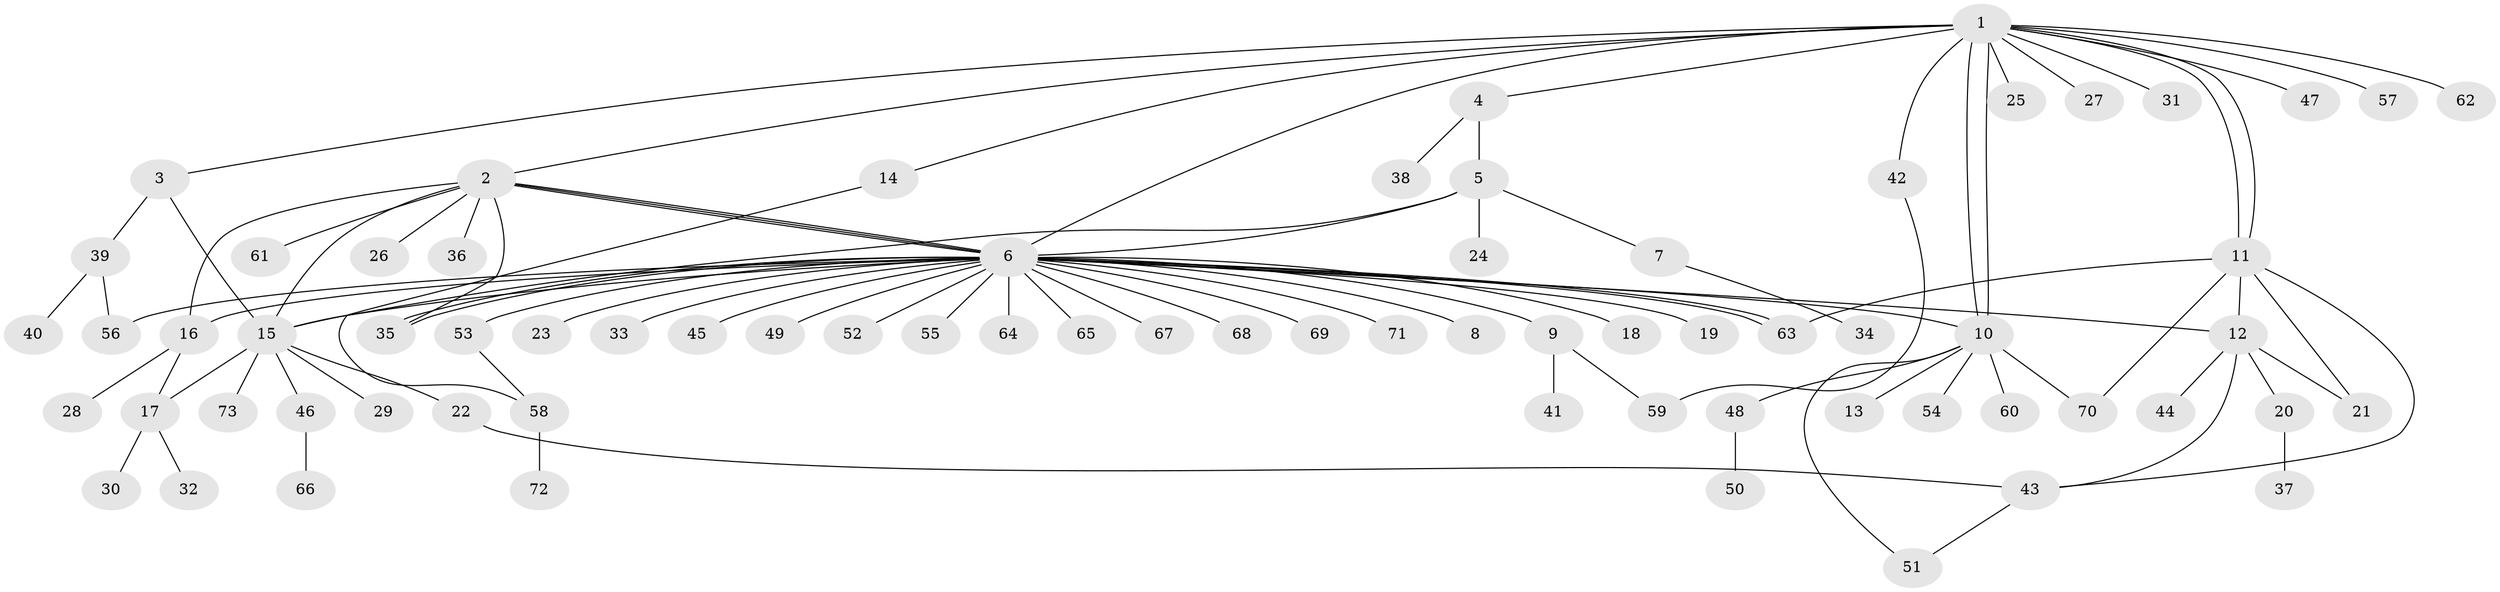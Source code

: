 // coarse degree distribution, {8: 0.045454545454545456, 5: 0.13636363636363635, 3: 0.09090909090909091, 2: 0.2727272727272727, 4: 0.18181818181818182, 10: 0.045454545454545456, 1: 0.18181818181818182, 7: 0.045454545454545456}
// Generated by graph-tools (version 1.1) at 2025/50/03/04/25 22:50:41]
// undirected, 73 vertices, 97 edges
graph export_dot {
  node [color=gray90,style=filled];
  1;
  2;
  3;
  4;
  5;
  6;
  7;
  8;
  9;
  10;
  11;
  12;
  13;
  14;
  15;
  16;
  17;
  18;
  19;
  20;
  21;
  22;
  23;
  24;
  25;
  26;
  27;
  28;
  29;
  30;
  31;
  32;
  33;
  34;
  35;
  36;
  37;
  38;
  39;
  40;
  41;
  42;
  43;
  44;
  45;
  46;
  47;
  48;
  49;
  50;
  51;
  52;
  53;
  54;
  55;
  56;
  57;
  58;
  59;
  60;
  61;
  62;
  63;
  64;
  65;
  66;
  67;
  68;
  69;
  70;
  71;
  72;
  73;
  1 -- 2;
  1 -- 3;
  1 -- 4;
  1 -- 6;
  1 -- 10;
  1 -- 10;
  1 -- 11;
  1 -- 11;
  1 -- 14;
  1 -- 25;
  1 -- 27;
  1 -- 31;
  1 -- 42;
  1 -- 47;
  1 -- 57;
  1 -- 62;
  2 -- 6;
  2 -- 6;
  2 -- 6;
  2 -- 15;
  2 -- 16;
  2 -- 26;
  2 -- 35;
  2 -- 36;
  2 -- 61;
  3 -- 15;
  3 -- 39;
  4 -- 5;
  4 -- 38;
  5 -- 6;
  5 -- 7;
  5 -- 15;
  5 -- 24;
  6 -- 8;
  6 -- 9;
  6 -- 10;
  6 -- 12;
  6 -- 15;
  6 -- 16;
  6 -- 18;
  6 -- 19;
  6 -- 23;
  6 -- 33;
  6 -- 35;
  6 -- 35;
  6 -- 45;
  6 -- 49;
  6 -- 52;
  6 -- 53;
  6 -- 55;
  6 -- 56;
  6 -- 63;
  6 -- 63;
  6 -- 64;
  6 -- 65;
  6 -- 67;
  6 -- 68;
  6 -- 69;
  6 -- 71;
  7 -- 34;
  9 -- 41;
  9 -- 59;
  10 -- 13;
  10 -- 48;
  10 -- 51;
  10 -- 54;
  10 -- 60;
  10 -- 70;
  11 -- 12;
  11 -- 21;
  11 -- 43;
  11 -- 63;
  11 -- 70;
  12 -- 20;
  12 -- 21;
  12 -- 43;
  12 -- 44;
  14 -- 58;
  15 -- 17;
  15 -- 22;
  15 -- 29;
  15 -- 46;
  15 -- 73;
  16 -- 17;
  16 -- 28;
  17 -- 30;
  17 -- 32;
  20 -- 37;
  22 -- 43;
  39 -- 40;
  39 -- 56;
  42 -- 59;
  43 -- 51;
  46 -- 66;
  48 -- 50;
  53 -- 58;
  58 -- 72;
}
